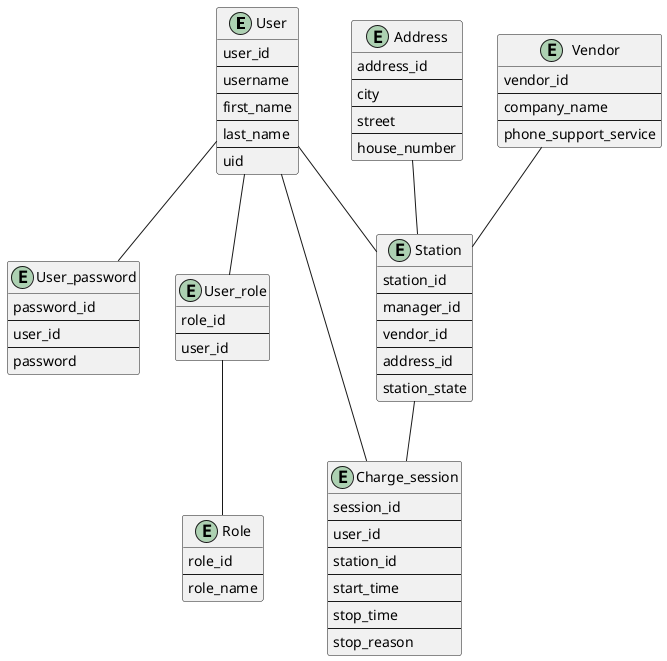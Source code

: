 @startuml
'https://plantuml.com/sequence-diagram

entity User {
    user_id
    --
    username
    --
    first_name
    --
    last_name
    --
    uid
}

entity User_password {
    password_id
    --
    user_id
    --
    password
}

entity User_role {
    role_id
    --
    user_id
}

entity Role {
    role_id
    --
    role_name
}

entity Address {
    address_id
    --
    city
    --
    street
    --
    house_number
}

entity Vendor {
    vendor_id
    --
    company_name
    --
    phone_support_service
}

entity Station {
   station_id
   --
   manager_id
   --
   vendor_id
   --
   address_id
   --
   station_state
}

entity Charge_session {
    session_id
    --
    user_id
    --
    station_id
    --
    start_time
    --
    stop_time
    --
    stop_reason
}

User -- Station
User -- User_password
User -- User_role
User_role -- Role
User -- Charge_session
Address -- Station
Vendor -- Station
Station -- Charge_session

@enduml